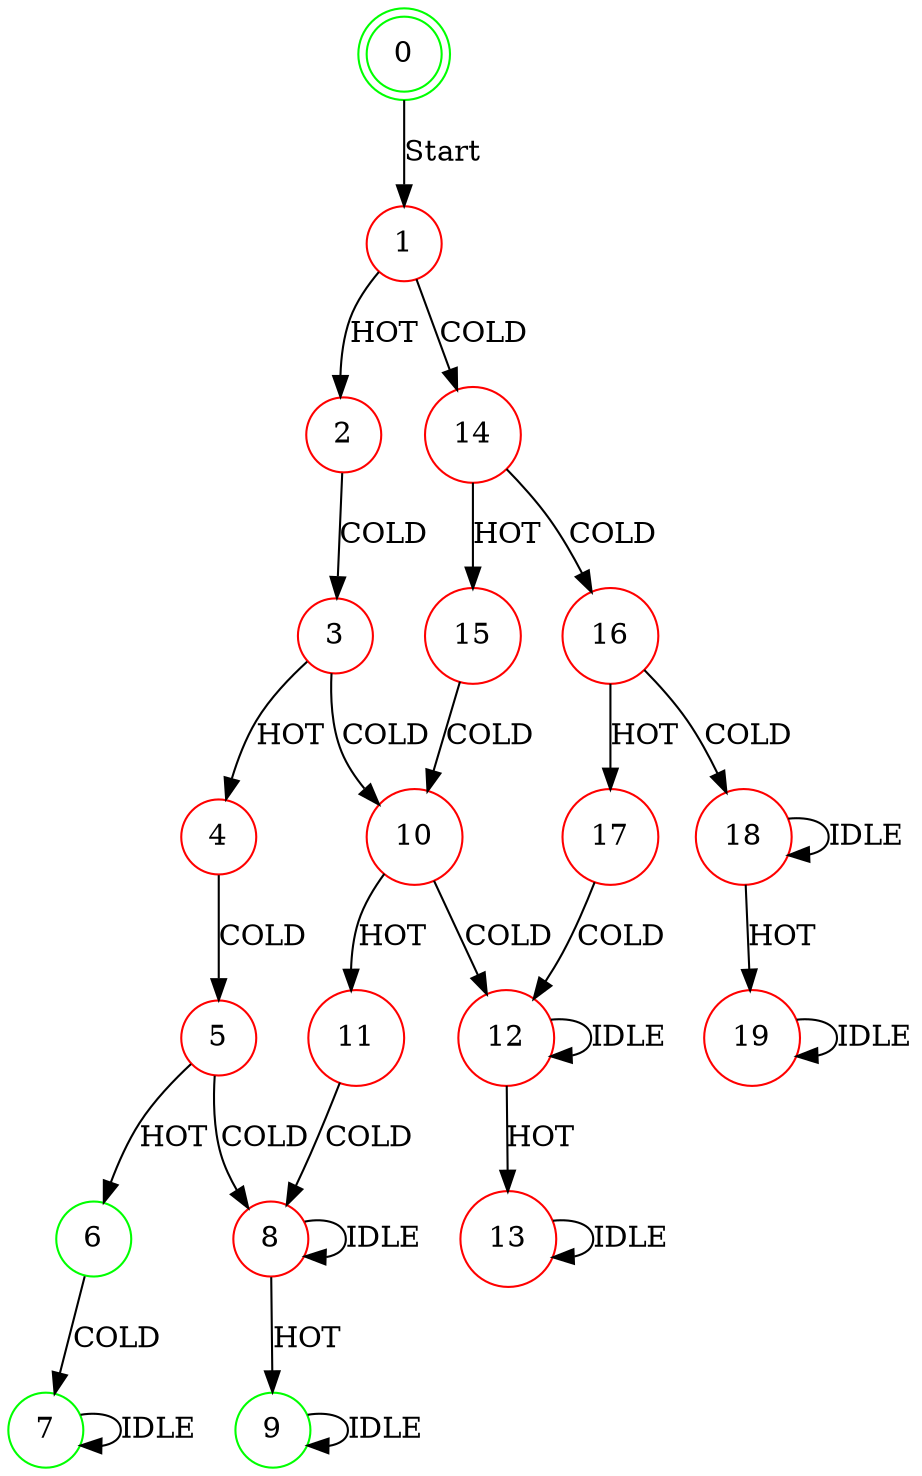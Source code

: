 digraph {
	0 [color=green shape=doublecircle]
	1 [color=red shape=circle]
	2 [color=red shape=circle]
	3 [color=red shape=circle]
	4 [color=red shape=circle]
	5 [color=red shape=circle]
	6 [color=green shape=circle]
	7 [color=green shape=circle]
	8 [color=red shape=circle]
	9 [color=green shape=circle]
	10 [color=red shape=circle]
	11 [color=red shape=circle]
	12 [color=red shape=circle]
	13 [color=red shape=circle]
	14 [color=red shape=circle]
	15 [color=red shape=circle]
	16 [color=red shape=circle]
	17 [color=red shape=circle]
	18 [color=red shape=circle]
	19 [color=red shape=circle]
	0 -> 1 [label=Start]
	1 -> 2 [label=HOT]
	1 -> 14 [label=COLD]
	2 -> 3 [label=COLD]
	3 -> 4 [label=HOT]
	3 -> 10 [label=COLD]
	4 -> 5 [label=COLD]
	5 -> 6 [label=HOT]
	5 -> 8 [label=COLD]
	6 -> 7 [label=COLD]
	7 -> 7 [label=IDLE]
	8 -> 9 [label=HOT]
	8 -> 8 [label=IDLE]
	9 -> 9 [label=IDLE]
	10 -> 11 [label=HOT]
	10 -> 12 [label=COLD]
	11 -> 8 [label=COLD]
	12 -> 13 [label=HOT]
	12 -> 12 [label=IDLE]
	13 -> 13 [label=IDLE]
	14 -> 15 [label=HOT]
	14 -> 16 [label=COLD]
	15 -> 10 [label=COLD]
	16 -> 17 [label=HOT]
	16 -> 18 [label=COLD]
	17 -> 12 [label=COLD]
	18 -> 19 [label=HOT]
	18 -> 18 [label=IDLE]
	19 -> 19 [label=IDLE]
}
